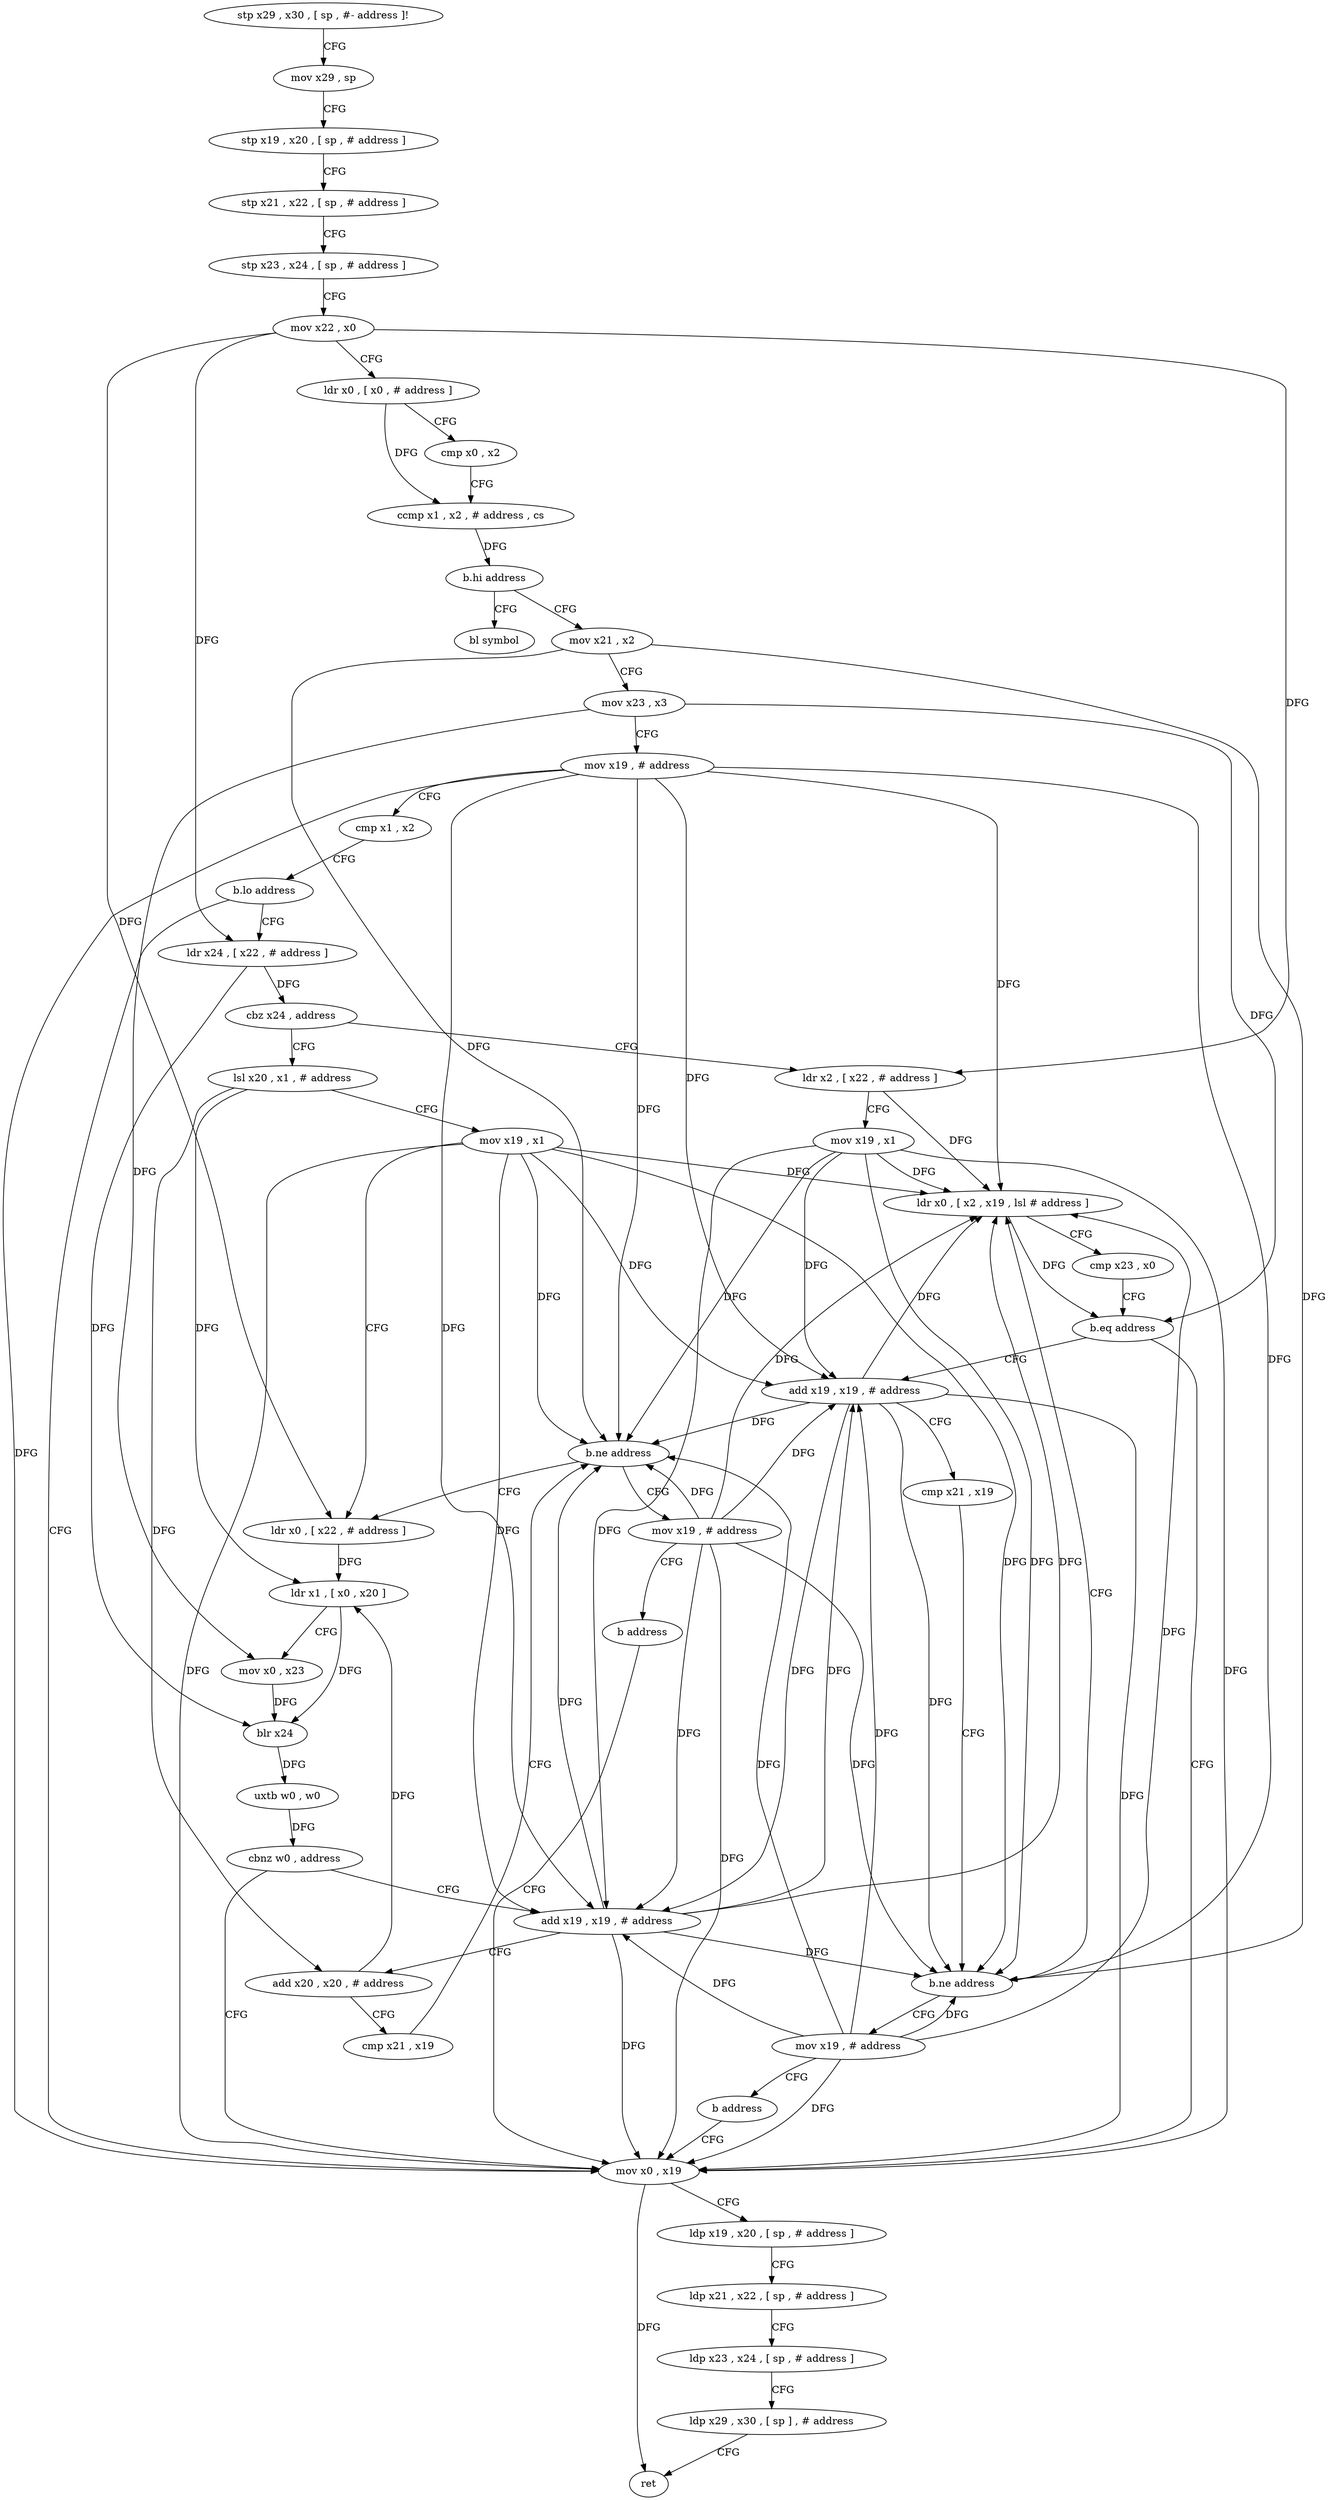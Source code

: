 digraph "func" {
"153364" [label = "stp x29 , x30 , [ sp , #- address ]!" ]
"153368" [label = "mov x29 , sp" ]
"153372" [label = "stp x19 , x20 , [ sp , # address ]" ]
"153376" [label = "stp x21 , x22 , [ sp , # address ]" ]
"153380" [label = "stp x23 , x24 , [ sp , # address ]" ]
"153384" [label = "mov x22 , x0" ]
"153388" [label = "ldr x0 , [ x0 , # address ]" ]
"153392" [label = "cmp x0 , x2" ]
"153396" [label = "ccmp x1 , x2 , # address , cs" ]
"153400" [label = "b.hi address" ]
"153448" [label = "bl symbol" ]
"153404" [label = "mov x21 , x2" ]
"153408" [label = "mov x23 , x3" ]
"153412" [label = "mov x19 , # address" ]
"153416" [label = "cmp x1 , x2" ]
"153420" [label = "b.lo address" ]
"153452" [label = "ldr x24 , [ x22 , # address ]" ]
"153424" [label = "mov x0 , x19" ]
"153456" [label = "cbz x24 , address" ]
"153516" [label = "ldr x2 , [ x22 , # address ]" ]
"153460" [label = "lsl x20 , x1 , # address" ]
"153428" [label = "ldp x19 , x20 , [ sp , # address ]" ]
"153432" [label = "ldp x21 , x22 , [ sp , # address ]" ]
"153436" [label = "ldp x23 , x24 , [ sp , # address ]" ]
"153440" [label = "ldp x29 , x30 , [ sp ] , # address" ]
"153444" [label = "ret" ]
"153520" [label = "mov x19 , x1" ]
"153524" [label = "ldr x0 , [ x2 , x19 , lsl # address ]" ]
"153464" [label = "mov x19 , x1" ]
"153468" [label = "ldr x0 , [ x22 , # address ]" ]
"153536" [label = "add x19 , x19 , # address" ]
"153540" [label = "cmp x21 , x19" ]
"153544" [label = "b.ne address" ]
"153548" [label = "mov x19 , # address" ]
"153492" [label = "add x19 , x19 , # address" ]
"153496" [label = "add x20 , x20 , # address" ]
"153500" [label = "cmp x21 , x19" ]
"153504" [label = "b.ne address" ]
"153508" [label = "mov x19 , # address" ]
"153528" [label = "cmp x23 , x0" ]
"153532" [label = "b.eq address" ]
"153552" [label = "b address" ]
"153472" [label = "ldr x1 , [ x0 , x20 ]" ]
"153476" [label = "mov x0 , x23" ]
"153480" [label = "blr x24" ]
"153484" [label = "uxtb w0 , w0" ]
"153488" [label = "cbnz w0 , address" ]
"153512" [label = "b address" ]
"153364" -> "153368" [ label = "CFG" ]
"153368" -> "153372" [ label = "CFG" ]
"153372" -> "153376" [ label = "CFG" ]
"153376" -> "153380" [ label = "CFG" ]
"153380" -> "153384" [ label = "CFG" ]
"153384" -> "153388" [ label = "CFG" ]
"153384" -> "153452" [ label = "DFG" ]
"153384" -> "153516" [ label = "DFG" ]
"153384" -> "153468" [ label = "DFG" ]
"153388" -> "153392" [ label = "CFG" ]
"153388" -> "153396" [ label = "DFG" ]
"153392" -> "153396" [ label = "CFG" ]
"153396" -> "153400" [ label = "DFG" ]
"153400" -> "153448" [ label = "CFG" ]
"153400" -> "153404" [ label = "CFG" ]
"153404" -> "153408" [ label = "CFG" ]
"153404" -> "153544" [ label = "DFG" ]
"153404" -> "153504" [ label = "DFG" ]
"153408" -> "153412" [ label = "CFG" ]
"153408" -> "153532" [ label = "DFG" ]
"153408" -> "153476" [ label = "DFG" ]
"153412" -> "153416" [ label = "CFG" ]
"153412" -> "153424" [ label = "DFG" ]
"153412" -> "153524" [ label = "DFG" ]
"153412" -> "153536" [ label = "DFG" ]
"153412" -> "153544" [ label = "DFG" ]
"153412" -> "153492" [ label = "DFG" ]
"153412" -> "153504" [ label = "DFG" ]
"153416" -> "153420" [ label = "CFG" ]
"153420" -> "153452" [ label = "CFG" ]
"153420" -> "153424" [ label = "CFG" ]
"153452" -> "153456" [ label = "DFG" ]
"153452" -> "153480" [ label = "DFG" ]
"153424" -> "153428" [ label = "CFG" ]
"153424" -> "153444" [ label = "DFG" ]
"153456" -> "153516" [ label = "CFG" ]
"153456" -> "153460" [ label = "CFG" ]
"153516" -> "153520" [ label = "CFG" ]
"153516" -> "153524" [ label = "DFG" ]
"153460" -> "153464" [ label = "CFG" ]
"153460" -> "153472" [ label = "DFG" ]
"153460" -> "153496" [ label = "DFG" ]
"153428" -> "153432" [ label = "CFG" ]
"153432" -> "153436" [ label = "CFG" ]
"153436" -> "153440" [ label = "CFG" ]
"153440" -> "153444" [ label = "CFG" ]
"153520" -> "153524" [ label = "DFG" ]
"153520" -> "153424" [ label = "DFG" ]
"153520" -> "153536" [ label = "DFG" ]
"153520" -> "153544" [ label = "DFG" ]
"153520" -> "153492" [ label = "DFG" ]
"153520" -> "153504" [ label = "DFG" ]
"153524" -> "153528" [ label = "CFG" ]
"153524" -> "153532" [ label = "DFG" ]
"153464" -> "153468" [ label = "CFG" ]
"153464" -> "153424" [ label = "DFG" ]
"153464" -> "153524" [ label = "DFG" ]
"153464" -> "153536" [ label = "DFG" ]
"153464" -> "153544" [ label = "DFG" ]
"153464" -> "153492" [ label = "DFG" ]
"153464" -> "153504" [ label = "DFG" ]
"153468" -> "153472" [ label = "DFG" ]
"153536" -> "153540" [ label = "CFG" ]
"153536" -> "153424" [ label = "DFG" ]
"153536" -> "153524" [ label = "DFG" ]
"153536" -> "153544" [ label = "DFG" ]
"153536" -> "153492" [ label = "DFG" ]
"153536" -> "153504" [ label = "DFG" ]
"153540" -> "153544" [ label = "CFG" ]
"153544" -> "153524" [ label = "CFG" ]
"153544" -> "153548" [ label = "CFG" ]
"153548" -> "153552" [ label = "CFG" ]
"153548" -> "153424" [ label = "DFG" ]
"153548" -> "153524" [ label = "DFG" ]
"153548" -> "153536" [ label = "DFG" ]
"153548" -> "153544" [ label = "DFG" ]
"153548" -> "153492" [ label = "DFG" ]
"153548" -> "153504" [ label = "DFG" ]
"153492" -> "153496" [ label = "CFG" ]
"153492" -> "153424" [ label = "DFG" ]
"153492" -> "153524" [ label = "DFG" ]
"153492" -> "153536" [ label = "DFG" ]
"153492" -> "153544" [ label = "DFG" ]
"153492" -> "153504" [ label = "DFG" ]
"153496" -> "153500" [ label = "CFG" ]
"153496" -> "153472" [ label = "DFG" ]
"153500" -> "153504" [ label = "CFG" ]
"153504" -> "153468" [ label = "CFG" ]
"153504" -> "153508" [ label = "CFG" ]
"153508" -> "153512" [ label = "CFG" ]
"153508" -> "153424" [ label = "DFG" ]
"153508" -> "153524" [ label = "DFG" ]
"153508" -> "153536" [ label = "DFG" ]
"153508" -> "153544" [ label = "DFG" ]
"153508" -> "153492" [ label = "DFG" ]
"153508" -> "153504" [ label = "DFG" ]
"153528" -> "153532" [ label = "CFG" ]
"153532" -> "153424" [ label = "CFG" ]
"153532" -> "153536" [ label = "CFG" ]
"153552" -> "153424" [ label = "CFG" ]
"153472" -> "153476" [ label = "CFG" ]
"153472" -> "153480" [ label = "DFG" ]
"153476" -> "153480" [ label = "DFG" ]
"153480" -> "153484" [ label = "DFG" ]
"153484" -> "153488" [ label = "DFG" ]
"153488" -> "153424" [ label = "CFG" ]
"153488" -> "153492" [ label = "CFG" ]
"153512" -> "153424" [ label = "CFG" ]
}
